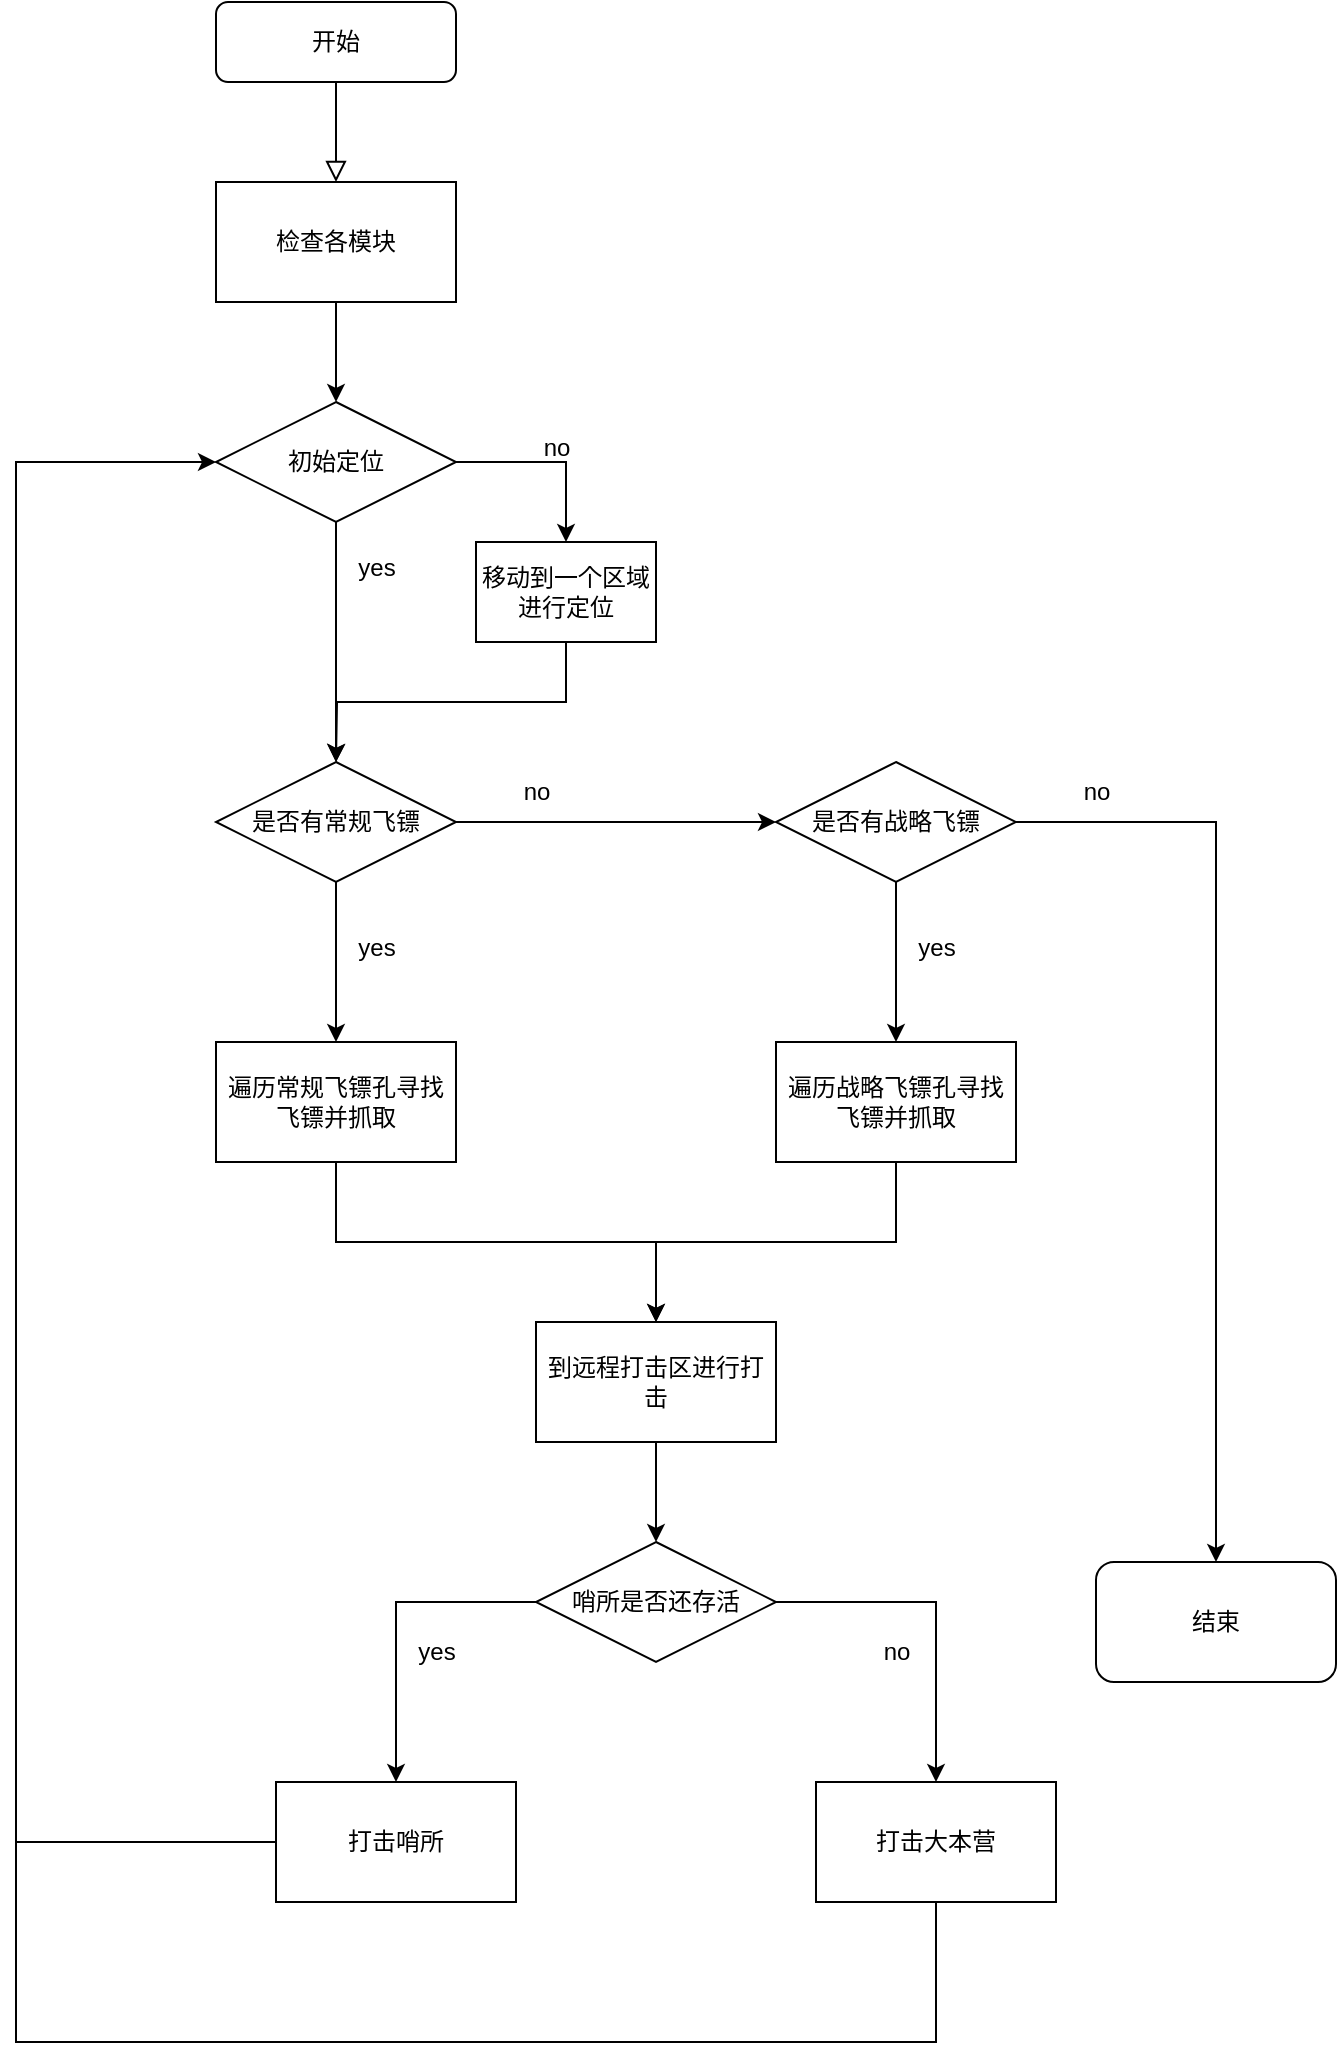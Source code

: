 <mxfile version="28.1.2">
  <diagram id="C5RBs43oDa-KdzZeNtuy" name="Page-1">
    <mxGraphModel dx="710" dy="609" grid="1" gridSize="10" guides="1" tooltips="1" connect="1" arrows="1" fold="1" page="1" pageScale="1" pageWidth="827" pageHeight="1169" math="0" shadow="0">
      <root>
        <mxCell id="WIyWlLk6GJQsqaUBKTNV-0" />
        <mxCell id="WIyWlLk6GJQsqaUBKTNV-1" parent="WIyWlLk6GJQsqaUBKTNV-0" />
        <mxCell id="WIyWlLk6GJQsqaUBKTNV-2" value="" style="rounded=0;html=1;jettySize=auto;orthogonalLoop=1;fontSize=11;endArrow=block;endFill=0;endSize=8;strokeWidth=1;shadow=0;labelBackgroundColor=none;edgeStyle=orthogonalEdgeStyle;" parent="WIyWlLk6GJQsqaUBKTNV-1" source="WIyWlLk6GJQsqaUBKTNV-3" edge="1">
          <mxGeometry relative="1" as="geometry">
            <mxPoint x="220" y="170" as="targetPoint" />
          </mxGeometry>
        </mxCell>
        <mxCell id="WIyWlLk6GJQsqaUBKTNV-3" value="开始" style="rounded=1;whiteSpace=wrap;html=1;fontSize=12;glass=0;strokeWidth=1;shadow=0;" parent="WIyWlLk6GJQsqaUBKTNV-1" vertex="1">
          <mxGeometry x="160" y="80" width="120" height="40" as="geometry" />
        </mxCell>
        <mxCell id="YgvgXnCMDHzdA_Xekc3K-2" style="edgeStyle=orthogonalEdgeStyle;rounded=0;orthogonalLoop=1;jettySize=auto;html=1;exitX=0.5;exitY=1;exitDx=0;exitDy=0;entryX=0.5;entryY=0;entryDx=0;entryDy=0;" parent="WIyWlLk6GJQsqaUBKTNV-1" source="YgvgXnCMDHzdA_Xekc3K-0" target="YgvgXnCMDHzdA_Xekc3K-1" edge="1">
          <mxGeometry relative="1" as="geometry" />
        </mxCell>
        <mxCell id="YgvgXnCMDHzdA_Xekc3K-0" value="检查各模块" style="rounded=0;whiteSpace=wrap;html=1;" parent="WIyWlLk6GJQsqaUBKTNV-1" vertex="1">
          <mxGeometry x="160" y="170" width="120" height="60" as="geometry" />
        </mxCell>
        <mxCell id="YgvgXnCMDHzdA_Xekc3K-3" style="edgeStyle=orthogonalEdgeStyle;rounded=0;orthogonalLoop=1;jettySize=auto;html=1;exitX=0.5;exitY=1;exitDx=0;exitDy=0;entryX=0.5;entryY=0;entryDx=0;entryDy=0;" parent="WIyWlLk6GJQsqaUBKTNV-1" source="YgvgXnCMDHzdA_Xekc3K-1" target="YgvgXnCMDHzdA_Xekc3K-8" edge="1">
          <mxGeometry relative="1" as="geometry">
            <mxPoint x="220" y="390" as="targetPoint" />
          </mxGeometry>
        </mxCell>
        <mxCell id="YgvgXnCMDHzdA_Xekc3K-7" style="edgeStyle=orthogonalEdgeStyle;rounded=0;orthogonalLoop=1;jettySize=auto;html=1;entryX=0.5;entryY=0;entryDx=0;entryDy=0;" parent="WIyWlLk6GJQsqaUBKTNV-1" source="YgvgXnCMDHzdA_Xekc3K-1" target="YgvgXnCMDHzdA_Xekc3K-6" edge="1">
          <mxGeometry relative="1" as="geometry" />
        </mxCell>
        <mxCell id="YgvgXnCMDHzdA_Xekc3K-1" value="初始定位" style="rounded=0;whiteSpace=wrap;html=1;shape=rhombus;perimeter=rhombusPerimeter;" parent="WIyWlLk6GJQsqaUBKTNV-1" vertex="1">
          <mxGeometry x="160" y="280" width="120" height="60" as="geometry" />
        </mxCell>
        <mxCell id="YgvgXnCMDHzdA_Xekc3K-4" value="yes" style="text;html=1;align=center;verticalAlign=middle;resizable=0;points=[];autosize=1;strokeColor=none;fillColor=none;" parent="WIyWlLk6GJQsqaUBKTNV-1" vertex="1">
          <mxGeometry x="220" y="348" width="40" height="30" as="geometry" />
        </mxCell>
        <mxCell id="YgvgXnCMDHzdA_Xekc3K-9" style="edgeStyle=orthogonalEdgeStyle;rounded=0;orthogonalLoop=1;jettySize=auto;html=1;exitX=0.5;exitY=1;exitDx=0;exitDy=0;" parent="WIyWlLk6GJQsqaUBKTNV-1" source="YgvgXnCMDHzdA_Xekc3K-6" edge="1">
          <mxGeometry relative="1" as="geometry">
            <mxPoint x="220" y="460" as="targetPoint" />
          </mxGeometry>
        </mxCell>
        <mxCell id="YgvgXnCMDHzdA_Xekc3K-6" value="移动到一个区域进行定位" style="rounded=0;whiteSpace=wrap;html=1;" parent="WIyWlLk6GJQsqaUBKTNV-1" vertex="1">
          <mxGeometry x="290" y="350" width="90" height="50" as="geometry" />
        </mxCell>
        <mxCell id="YgvgXnCMDHzdA_Xekc3K-13" style="edgeStyle=orthogonalEdgeStyle;rounded=0;orthogonalLoop=1;jettySize=auto;html=1;exitX=0.5;exitY=1;exitDx=0;exitDy=0;" parent="WIyWlLk6GJQsqaUBKTNV-1" source="YgvgXnCMDHzdA_Xekc3K-8" edge="1">
          <mxGeometry relative="1" as="geometry">
            <mxPoint x="220" y="600" as="targetPoint" />
          </mxGeometry>
        </mxCell>
        <mxCell id="YgvgXnCMDHzdA_Xekc3K-19" style="edgeStyle=orthogonalEdgeStyle;rounded=0;orthogonalLoop=1;jettySize=auto;html=1;entryX=0;entryY=0.5;entryDx=0;entryDy=0;" parent="WIyWlLk6GJQsqaUBKTNV-1" source="YgvgXnCMDHzdA_Xekc3K-8" target="YgvgXnCMDHzdA_Xekc3K-18" edge="1">
          <mxGeometry relative="1" as="geometry" />
        </mxCell>
        <mxCell id="YgvgXnCMDHzdA_Xekc3K-8" value="是否有常规飞镖" style="rounded=0;whiteSpace=wrap;html=1;shape=rhombus;perimeter=rhombusPerimeter;" parent="WIyWlLk6GJQsqaUBKTNV-1" vertex="1">
          <mxGeometry x="160" y="460" width="120" height="60" as="geometry" />
        </mxCell>
        <mxCell id="YgvgXnCMDHzdA_Xekc3K-10" value="no" style="text;html=1;align=center;verticalAlign=middle;resizable=0;points=[];autosize=1;strokeColor=none;fillColor=none;" parent="WIyWlLk6GJQsqaUBKTNV-1" vertex="1">
          <mxGeometry x="310" y="288" width="40" height="30" as="geometry" />
        </mxCell>
        <mxCell id="YgvgXnCMDHzdA_Xekc3K-14" value="yes" style="text;html=1;align=center;verticalAlign=middle;resizable=0;points=[];autosize=1;strokeColor=none;fillColor=none;" parent="WIyWlLk6GJQsqaUBKTNV-1" vertex="1">
          <mxGeometry x="220" y="538" width="40" height="30" as="geometry" />
        </mxCell>
        <mxCell id="YgvgXnCMDHzdA_Xekc3K-17" style="edgeStyle=orthogonalEdgeStyle;rounded=0;orthogonalLoop=1;jettySize=auto;html=1;exitX=0.5;exitY=1;exitDx=0;exitDy=0;entryX=0.5;entryY=0;entryDx=0;entryDy=0;" parent="WIyWlLk6GJQsqaUBKTNV-1" source="YgvgXnCMDHzdA_Xekc3K-15" target="YgvgXnCMDHzdA_Xekc3K-16" edge="1">
          <mxGeometry relative="1" as="geometry" />
        </mxCell>
        <mxCell id="YgvgXnCMDHzdA_Xekc3K-15" value="遍历常规飞镖孔寻找飞镖并抓取" style="rounded=0;whiteSpace=wrap;html=1;" parent="WIyWlLk6GJQsqaUBKTNV-1" vertex="1">
          <mxGeometry x="160" y="600" width="120" height="60" as="geometry" />
        </mxCell>
        <mxCell id="R2Qhr2Pd04TDwG_D-ipi-7" style="edgeStyle=orthogonalEdgeStyle;rounded=0;orthogonalLoop=1;jettySize=auto;html=1;entryX=0.5;entryY=0;entryDx=0;entryDy=0;" edge="1" parent="WIyWlLk6GJQsqaUBKTNV-1" source="YgvgXnCMDHzdA_Xekc3K-16" target="R2Qhr2Pd04TDwG_D-ipi-0">
          <mxGeometry relative="1" as="geometry" />
        </mxCell>
        <mxCell id="YgvgXnCMDHzdA_Xekc3K-16" value="到远程打击区进行打击" style="rounded=0;whiteSpace=wrap;html=1;" parent="WIyWlLk6GJQsqaUBKTNV-1" vertex="1">
          <mxGeometry x="320" y="740" width="120" height="60" as="geometry" />
        </mxCell>
        <mxCell id="YgvgXnCMDHzdA_Xekc3K-21" style="edgeStyle=orthogonalEdgeStyle;rounded=0;orthogonalLoop=1;jettySize=auto;html=1;entryX=0.5;entryY=0;entryDx=0;entryDy=0;" parent="WIyWlLk6GJQsqaUBKTNV-1" source="YgvgXnCMDHzdA_Xekc3K-18" target="YgvgXnCMDHzdA_Xekc3K-20" edge="1">
          <mxGeometry relative="1" as="geometry" />
        </mxCell>
        <mxCell id="YgvgXnCMDHzdA_Xekc3K-27" style="edgeStyle=orthogonalEdgeStyle;rounded=0;orthogonalLoop=1;jettySize=auto;html=1;entryX=0.5;entryY=0;entryDx=0;entryDy=0;" parent="WIyWlLk6GJQsqaUBKTNV-1" source="YgvgXnCMDHzdA_Xekc3K-18" target="YgvgXnCMDHzdA_Xekc3K-26" edge="1">
          <mxGeometry relative="1" as="geometry" />
        </mxCell>
        <mxCell id="YgvgXnCMDHzdA_Xekc3K-18" value="是否有战略飞镖" style="rounded=0;whiteSpace=wrap;html=1;shape=rhombus;perimeter=rhombusPerimeter;" parent="WIyWlLk6GJQsqaUBKTNV-1" vertex="1">
          <mxGeometry x="440" y="460" width="120" height="60" as="geometry" />
        </mxCell>
        <mxCell id="YgvgXnCMDHzdA_Xekc3K-24" style="edgeStyle=orthogonalEdgeStyle;rounded=0;orthogonalLoop=1;jettySize=auto;html=1;exitX=0.5;exitY=1;exitDx=0;exitDy=0;entryX=0.5;entryY=0;entryDx=0;entryDy=0;" parent="WIyWlLk6GJQsqaUBKTNV-1" source="YgvgXnCMDHzdA_Xekc3K-20" target="YgvgXnCMDHzdA_Xekc3K-16" edge="1">
          <mxGeometry relative="1" as="geometry" />
        </mxCell>
        <mxCell id="YgvgXnCMDHzdA_Xekc3K-20" value="遍历战略飞镖孔寻找飞镖并抓取" style="rounded=0;whiteSpace=wrap;html=1;" parent="WIyWlLk6GJQsqaUBKTNV-1" vertex="1">
          <mxGeometry x="440" y="600" width="120" height="60" as="geometry" />
        </mxCell>
        <mxCell id="YgvgXnCMDHzdA_Xekc3K-22" value="yes" style="text;html=1;align=center;verticalAlign=middle;resizable=0;points=[];autosize=1;strokeColor=none;fillColor=none;" parent="WIyWlLk6GJQsqaUBKTNV-1" vertex="1">
          <mxGeometry x="500" y="538" width="40" height="30" as="geometry" />
        </mxCell>
        <mxCell id="YgvgXnCMDHzdA_Xekc3K-23" value="no" style="text;html=1;align=center;verticalAlign=middle;resizable=0;points=[];autosize=1;strokeColor=none;fillColor=none;" parent="WIyWlLk6GJQsqaUBKTNV-1" vertex="1">
          <mxGeometry x="300" y="460" width="40" height="30" as="geometry" />
        </mxCell>
        <mxCell id="YgvgXnCMDHzdA_Xekc3K-26" value="结束" style="rounded=1;whiteSpace=wrap;html=1;" parent="WIyWlLk6GJQsqaUBKTNV-1" vertex="1">
          <mxGeometry x="600" y="860" width="120" height="60" as="geometry" />
        </mxCell>
        <mxCell id="AgA4aUsvwFEP5_T8D6AJ-0" value="no" style="text;html=1;align=center;verticalAlign=middle;resizable=0;points=[];autosize=1;strokeColor=none;fillColor=none;" parent="WIyWlLk6GJQsqaUBKTNV-1" vertex="1">
          <mxGeometry x="580" y="460" width="40" height="30" as="geometry" />
        </mxCell>
        <mxCell id="R2Qhr2Pd04TDwG_D-ipi-3" style="edgeStyle=orthogonalEdgeStyle;rounded=0;orthogonalLoop=1;jettySize=auto;html=1;entryX=0.5;entryY=0;entryDx=0;entryDy=0;" edge="1" parent="WIyWlLk6GJQsqaUBKTNV-1" source="R2Qhr2Pd04TDwG_D-ipi-0" target="R2Qhr2Pd04TDwG_D-ipi-1">
          <mxGeometry relative="1" as="geometry" />
        </mxCell>
        <mxCell id="R2Qhr2Pd04TDwG_D-ipi-5" style="edgeStyle=orthogonalEdgeStyle;rounded=0;orthogonalLoop=1;jettySize=auto;html=1;entryX=0.5;entryY=0;entryDx=0;entryDy=0;" edge="1" parent="WIyWlLk6GJQsqaUBKTNV-1" source="R2Qhr2Pd04TDwG_D-ipi-0" target="R2Qhr2Pd04TDwG_D-ipi-2">
          <mxGeometry relative="1" as="geometry" />
        </mxCell>
        <mxCell id="R2Qhr2Pd04TDwG_D-ipi-0" value="哨所是否还存活" style="rounded=0;whiteSpace=wrap;html=1;shape=rhombus;perimeter=rhombusPerimeter;" vertex="1" parent="WIyWlLk6GJQsqaUBKTNV-1">
          <mxGeometry x="320" y="850" width="120" height="60" as="geometry" />
        </mxCell>
        <mxCell id="R2Qhr2Pd04TDwG_D-ipi-8" style="rounded=0;orthogonalLoop=1;jettySize=auto;html=1;edgeStyle=elbowEdgeStyle;entryX=0;entryY=0.5;entryDx=0;entryDy=0;" edge="1" parent="WIyWlLk6GJQsqaUBKTNV-1" source="R2Qhr2Pd04TDwG_D-ipi-1" target="YgvgXnCMDHzdA_Xekc3K-1">
          <mxGeometry relative="1" as="geometry">
            <mxPoint x="80" y="310" as="targetPoint" />
            <Array as="points">
              <mxPoint x="60" y="320" />
            </Array>
          </mxGeometry>
        </mxCell>
        <mxCell id="R2Qhr2Pd04TDwG_D-ipi-1" value="打击哨所" style="rounded=0;whiteSpace=wrap;html=1;" vertex="1" parent="WIyWlLk6GJQsqaUBKTNV-1">
          <mxGeometry x="190" y="970" width="120" height="60" as="geometry" />
        </mxCell>
        <mxCell id="R2Qhr2Pd04TDwG_D-ipi-11" style="edgeStyle=orthogonalEdgeStyle;rounded=0;orthogonalLoop=1;jettySize=auto;html=1;curved=0;endArrow=none;endFill=0;" edge="1" parent="WIyWlLk6GJQsqaUBKTNV-1" source="R2Qhr2Pd04TDwG_D-ipi-2">
          <mxGeometry relative="1" as="geometry">
            <mxPoint x="60" y="990" as="targetPoint" />
            <Array as="points">
              <mxPoint x="520" y="1100" />
            </Array>
          </mxGeometry>
        </mxCell>
        <mxCell id="R2Qhr2Pd04TDwG_D-ipi-2" value="打击大本营" style="rounded=0;whiteSpace=wrap;html=1;" vertex="1" parent="WIyWlLk6GJQsqaUBKTNV-1">
          <mxGeometry x="460" y="970" width="120" height="60" as="geometry" />
        </mxCell>
        <mxCell id="R2Qhr2Pd04TDwG_D-ipi-4" value="yes" style="text;html=1;align=center;verticalAlign=middle;resizable=0;points=[];autosize=1;strokeColor=none;fillColor=none;" vertex="1" parent="WIyWlLk6GJQsqaUBKTNV-1">
          <mxGeometry x="250" y="890" width="40" height="30" as="geometry" />
        </mxCell>
        <mxCell id="R2Qhr2Pd04TDwG_D-ipi-6" value="no" style="text;html=1;align=center;verticalAlign=middle;resizable=0;points=[];autosize=1;strokeColor=none;fillColor=none;" vertex="1" parent="WIyWlLk6GJQsqaUBKTNV-1">
          <mxGeometry x="480" y="890" width="40" height="30" as="geometry" />
        </mxCell>
      </root>
    </mxGraphModel>
  </diagram>
</mxfile>
